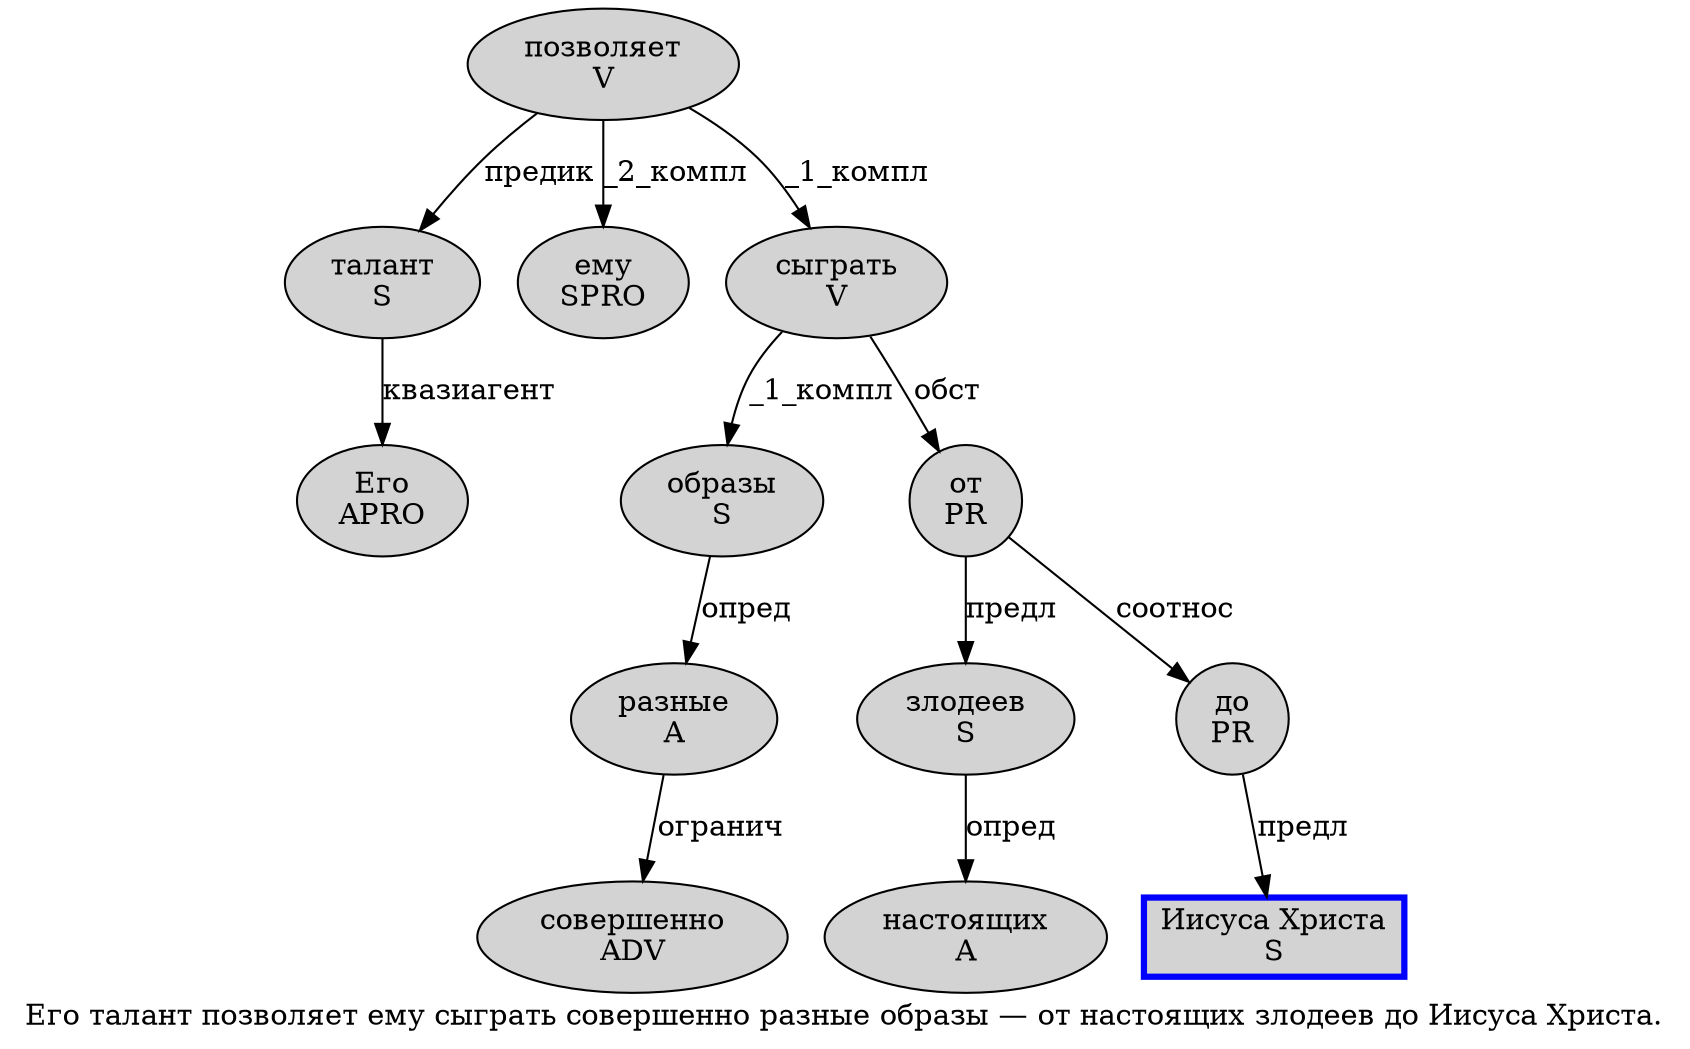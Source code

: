 digraph SENTENCE_915 {
	graph [label="Его талант позволяет ему сыграть совершенно разные образы — от настоящих злодеев до Иисуса Христа."]
	node [style=filled]
		0 [label="Его
APRO" color="" fillcolor=lightgray penwidth=1 shape=ellipse]
		1 [label="талант
S" color="" fillcolor=lightgray penwidth=1 shape=ellipse]
		2 [label="позволяет
V" color="" fillcolor=lightgray penwidth=1 shape=ellipse]
		3 [label="ему
SPRO" color="" fillcolor=lightgray penwidth=1 shape=ellipse]
		4 [label="сыграть
V" color="" fillcolor=lightgray penwidth=1 shape=ellipse]
		5 [label="совершенно
ADV" color="" fillcolor=lightgray penwidth=1 shape=ellipse]
		6 [label="разные
A" color="" fillcolor=lightgray penwidth=1 shape=ellipse]
		7 [label="образы
S" color="" fillcolor=lightgray penwidth=1 shape=ellipse]
		9 [label="от
PR" color="" fillcolor=lightgray penwidth=1 shape=ellipse]
		10 [label="настоящих
A" color="" fillcolor=lightgray penwidth=1 shape=ellipse]
		11 [label="злодеев
S" color="" fillcolor=lightgray penwidth=1 shape=ellipse]
		12 [label="до
PR" color="" fillcolor=lightgray penwidth=1 shape=ellipse]
		13 [label="Иисуса Христа
S" color=blue fillcolor=lightgray penwidth=3 shape=box]
			11 -> 10 [label="опред"]
			7 -> 6 [label="опред"]
			1 -> 0 [label="квазиагент"]
			6 -> 5 [label="огранич"]
			4 -> 7 [label="_1_компл"]
			4 -> 9 [label="обст"]
			2 -> 1 [label="предик"]
			2 -> 3 [label="_2_компл"]
			2 -> 4 [label="_1_компл"]
			9 -> 11 [label="предл"]
			9 -> 12 [label="соотнос"]
			12 -> 13 [label="предл"]
}